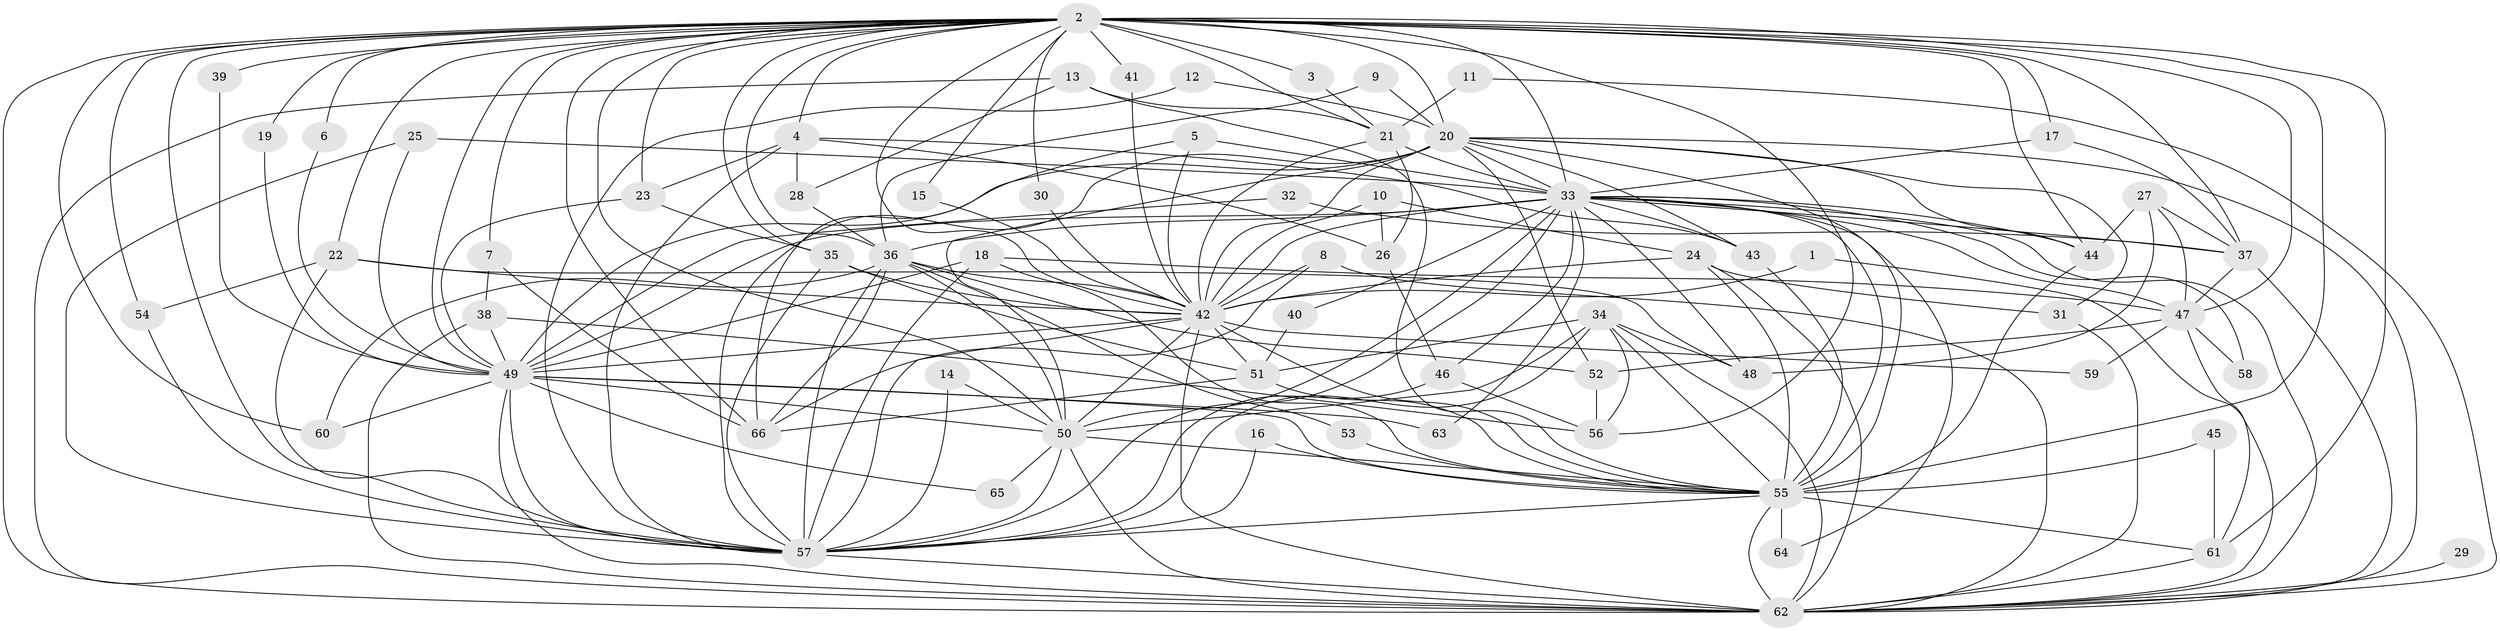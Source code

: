 // original degree distribution, {22: 0.015267175572519083, 28: 0.007633587786259542, 23: 0.015267175572519083, 16: 0.007633587786259542, 14: 0.007633587786259542, 25: 0.007633587786259542, 26: 0.007633587786259542, 24: 0.007633587786259542, 3: 0.21374045801526717, 5: 0.07633587786259542, 2: 0.5114503816793893, 4: 0.06870229007633588, 7: 0.015267175572519083, 6: 0.030534351145038167, 9: 0.007633587786259542}
// Generated by graph-tools (version 1.1) at 2025/25/03/09/25 03:25:43]
// undirected, 66 vertices, 192 edges
graph export_dot {
graph [start="1"]
  node [color=gray90,style=filled];
  1;
  2;
  3;
  4;
  5;
  6;
  7;
  8;
  9;
  10;
  11;
  12;
  13;
  14;
  15;
  16;
  17;
  18;
  19;
  20;
  21;
  22;
  23;
  24;
  25;
  26;
  27;
  28;
  29;
  30;
  31;
  32;
  33;
  34;
  35;
  36;
  37;
  38;
  39;
  40;
  41;
  42;
  43;
  44;
  45;
  46;
  47;
  48;
  49;
  50;
  51;
  52;
  53;
  54;
  55;
  56;
  57;
  58;
  59;
  60;
  61;
  62;
  63;
  64;
  65;
  66;
  1 -- 42 [weight=1.0];
  1 -- 62 [weight=1.0];
  2 -- 3 [weight=1.0];
  2 -- 4 [weight=1.0];
  2 -- 6 [weight=1.0];
  2 -- 7 [weight=1.0];
  2 -- 15 [weight=1.0];
  2 -- 17 [weight=1.0];
  2 -- 19 [weight=1.0];
  2 -- 20 [weight=2.0];
  2 -- 21 [weight=1.0];
  2 -- 22 [weight=1.0];
  2 -- 23 [weight=1.0];
  2 -- 30 [weight=1.0];
  2 -- 33 [weight=4.0];
  2 -- 35 [weight=1.0];
  2 -- 36 [weight=1.0];
  2 -- 37 [weight=1.0];
  2 -- 39 [weight=1.0];
  2 -- 41 [weight=1.0];
  2 -- 42 [weight=2.0];
  2 -- 44 [weight=2.0];
  2 -- 47 [weight=3.0];
  2 -- 49 [weight=2.0];
  2 -- 50 [weight=2.0];
  2 -- 54 [weight=1.0];
  2 -- 55 [weight=4.0];
  2 -- 56 [weight=1.0];
  2 -- 57 [weight=2.0];
  2 -- 60 [weight=1.0];
  2 -- 61 [weight=3.0];
  2 -- 62 [weight=2.0];
  2 -- 66 [weight=1.0];
  3 -- 21 [weight=1.0];
  4 -- 23 [weight=1.0];
  4 -- 26 [weight=1.0];
  4 -- 28 [weight=1.0];
  4 -- 43 [weight=1.0];
  4 -- 57 [weight=1.0];
  5 -- 33 [weight=1.0];
  5 -- 42 [weight=1.0];
  5 -- 66 [weight=1.0];
  6 -- 49 [weight=1.0];
  7 -- 38 [weight=1.0];
  7 -- 66 [weight=1.0];
  8 -- 42 [weight=1.0];
  8 -- 62 [weight=1.0];
  8 -- 66 [weight=1.0];
  9 -- 20 [weight=1.0];
  9 -- 36 [weight=1.0];
  10 -- 24 [weight=1.0];
  10 -- 26 [weight=1.0];
  10 -- 42 [weight=1.0];
  11 -- 21 [weight=1.0];
  11 -- 62 [weight=1.0];
  12 -- 20 [weight=1.0];
  12 -- 57 [weight=1.0];
  13 -- 21 [weight=1.0];
  13 -- 28 [weight=1.0];
  13 -- 55 [weight=1.0];
  13 -- 62 [weight=1.0];
  14 -- 50 [weight=1.0];
  14 -- 57 [weight=1.0];
  15 -- 42 [weight=1.0];
  16 -- 55 [weight=1.0];
  16 -- 57 [weight=1.0];
  17 -- 33 [weight=1.0];
  17 -- 37 [weight=1.0];
  18 -- 47 [weight=1.0];
  18 -- 49 [weight=1.0];
  18 -- 55 [weight=1.0];
  18 -- 57 [weight=1.0];
  19 -- 49 [weight=1.0];
  20 -- 31 [weight=1.0];
  20 -- 33 [weight=1.0];
  20 -- 42 [weight=1.0];
  20 -- 43 [weight=1.0];
  20 -- 44 [weight=1.0];
  20 -- 49 [weight=1.0];
  20 -- 50 [weight=2.0];
  20 -- 52 [weight=1.0];
  20 -- 55 [weight=1.0];
  20 -- 57 [weight=1.0];
  20 -- 62 [weight=1.0];
  21 -- 26 [weight=1.0];
  21 -- 33 [weight=1.0];
  21 -- 42 [weight=1.0];
  22 -- 42 [weight=1.0];
  22 -- 48 [weight=1.0];
  22 -- 54 [weight=1.0];
  22 -- 57 [weight=1.0];
  23 -- 35 [weight=1.0];
  23 -- 49 [weight=1.0];
  24 -- 31 [weight=1.0];
  24 -- 42 [weight=1.0];
  24 -- 55 [weight=1.0];
  24 -- 62 [weight=1.0];
  25 -- 33 [weight=1.0];
  25 -- 49 [weight=1.0];
  25 -- 57 [weight=1.0];
  26 -- 46 [weight=1.0];
  27 -- 37 [weight=1.0];
  27 -- 44 [weight=1.0];
  27 -- 47 [weight=1.0];
  27 -- 48 [weight=1.0];
  28 -- 36 [weight=1.0];
  29 -- 62 [weight=2.0];
  30 -- 42 [weight=1.0];
  31 -- 62 [weight=1.0];
  32 -- 37 [weight=1.0];
  32 -- 49 [weight=1.0];
  33 -- 36 [weight=1.0];
  33 -- 37 [weight=1.0];
  33 -- 40 [weight=1.0];
  33 -- 42 [weight=1.0];
  33 -- 43 [weight=1.0];
  33 -- 44 [weight=1.0];
  33 -- 46 [weight=1.0];
  33 -- 47 [weight=1.0];
  33 -- 48 [weight=1.0];
  33 -- 49 [weight=1.0];
  33 -- 50 [weight=1.0];
  33 -- 55 [weight=1.0];
  33 -- 57 [weight=1.0];
  33 -- 58 [weight=1.0];
  33 -- 62 [weight=1.0];
  33 -- 63 [weight=1.0];
  33 -- 64 [weight=1.0];
  34 -- 48 [weight=1.0];
  34 -- 50 [weight=1.0];
  34 -- 51 [weight=1.0];
  34 -- 55 [weight=1.0];
  34 -- 56 [weight=1.0];
  34 -- 57 [weight=1.0];
  34 -- 62 [weight=1.0];
  35 -- 42 [weight=1.0];
  35 -- 51 [weight=1.0];
  35 -- 57 [weight=1.0];
  36 -- 42 [weight=1.0];
  36 -- 50 [weight=1.0];
  36 -- 52 [weight=1.0];
  36 -- 53 [weight=1.0];
  36 -- 57 [weight=1.0];
  36 -- 60 [weight=1.0];
  36 -- 66 [weight=1.0];
  37 -- 47 [weight=1.0];
  37 -- 62 [weight=1.0];
  38 -- 49 [weight=1.0];
  38 -- 56 [weight=1.0];
  38 -- 62 [weight=3.0];
  39 -- 49 [weight=1.0];
  40 -- 51 [weight=1.0];
  41 -- 42 [weight=1.0];
  42 -- 49 [weight=3.0];
  42 -- 50 [weight=1.0];
  42 -- 51 [weight=1.0];
  42 -- 55 [weight=1.0];
  42 -- 57 [weight=1.0];
  42 -- 59 [weight=1.0];
  42 -- 62 [weight=1.0];
  43 -- 55 [weight=1.0];
  44 -- 55 [weight=1.0];
  45 -- 55 [weight=1.0];
  45 -- 61 [weight=1.0];
  46 -- 56 [weight=1.0];
  46 -- 57 [weight=2.0];
  47 -- 52 [weight=1.0];
  47 -- 58 [weight=1.0];
  47 -- 59 [weight=1.0];
  47 -- 61 [weight=1.0];
  49 -- 50 [weight=1.0];
  49 -- 55 [weight=1.0];
  49 -- 57 [weight=2.0];
  49 -- 60 [weight=1.0];
  49 -- 62 [weight=2.0];
  49 -- 63 [weight=1.0];
  49 -- 65 [weight=1.0];
  50 -- 55 [weight=1.0];
  50 -- 57 [weight=1.0];
  50 -- 62 [weight=1.0];
  50 -- 65 [weight=1.0];
  51 -- 55 [weight=1.0];
  51 -- 66 [weight=1.0];
  52 -- 56 [weight=1.0];
  53 -- 55 [weight=1.0];
  54 -- 57 [weight=1.0];
  55 -- 57 [weight=1.0];
  55 -- 61 [weight=1.0];
  55 -- 62 [weight=1.0];
  55 -- 64 [weight=1.0];
  57 -- 62 [weight=1.0];
  61 -- 62 [weight=1.0];
}
